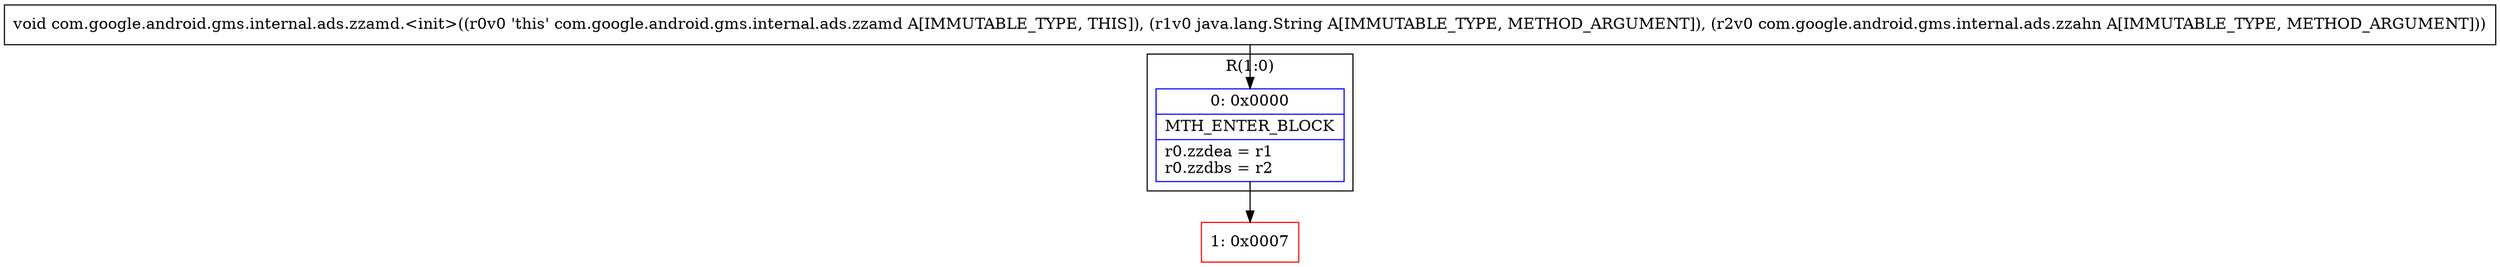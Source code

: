 digraph "CFG forcom.google.android.gms.internal.ads.zzamd.\<init\>(Ljava\/lang\/String;Lcom\/google\/android\/gms\/internal\/ads\/zzahn;)V" {
subgraph cluster_Region_883770110 {
label = "R(1:0)";
node [shape=record,color=blue];
Node_0 [shape=record,label="{0\:\ 0x0000|MTH_ENTER_BLOCK\l|r0.zzdea = r1\lr0.zzdbs = r2\l}"];
}
Node_1 [shape=record,color=red,label="{1\:\ 0x0007}"];
MethodNode[shape=record,label="{void com.google.android.gms.internal.ads.zzamd.\<init\>((r0v0 'this' com.google.android.gms.internal.ads.zzamd A[IMMUTABLE_TYPE, THIS]), (r1v0 java.lang.String A[IMMUTABLE_TYPE, METHOD_ARGUMENT]), (r2v0 com.google.android.gms.internal.ads.zzahn A[IMMUTABLE_TYPE, METHOD_ARGUMENT])) }"];
MethodNode -> Node_0;
Node_0 -> Node_1;
}

